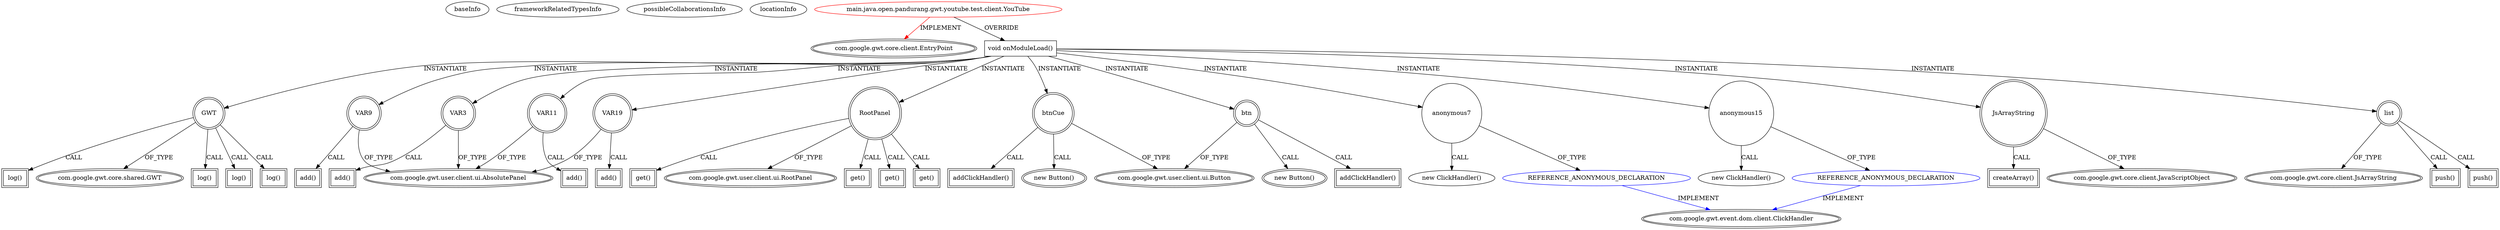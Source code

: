 digraph {
baseInfo[graphId=4273,category="extension_graph",isAnonymous=false,possibleRelation=true]
frameworkRelatedTypesInfo[0="com.google.gwt.core.client.EntryPoint"]
possibleCollaborationsInfo[0="4273~OVERRIDING_METHOD_DECLARATION-INSTANTIATION-~com.google.gwt.core.client.EntryPoint ~com.google.gwt.event.dom.client.ClickHandler ~false~true"]
locationInfo[projectName="pandurangpatil-gwt-youtube",filePath="/pandurangpatil-gwt-youtube/gwt-youtube-master/gwt-youtube-test/src/main/java/open/pandurang/gwt/youtube/test/client/YouTube.java",contextSignature="YouTube",graphId="4273"]
0[label="main.java.open.pandurang.gwt.youtube.test.client.YouTube",vertexType="ROOT_CLIENT_CLASS_DECLARATION",isFrameworkType=false,color=red]
1[label="com.google.gwt.core.client.EntryPoint",vertexType="FRAMEWORK_INTERFACE_TYPE",isFrameworkType=true,peripheries=2]
2[label="void onModuleLoad()",vertexType="OVERRIDING_METHOD_DECLARATION",isFrameworkType=false,shape=box]
3[label="GWT",vertexType="VARIABLE_EXPRESION",isFrameworkType=true,peripheries=2,shape=circle]
5[label="com.google.gwt.core.shared.GWT",vertexType="FRAMEWORK_CLASS_TYPE",isFrameworkType=true,peripheries=2]
4[label="log()",vertexType="INSIDE_CALL",isFrameworkType=true,peripheries=2,shape=box]
7[label="log()",vertexType="INSIDE_CALL",isFrameworkType=true,peripheries=2,shape=box]
9[label="log()",vertexType="INSIDE_CALL",isFrameworkType=true,peripheries=2,shape=box]
10[label="VAR3",vertexType="VARIABLE_EXPRESION",isFrameworkType=true,peripheries=2,shape=circle]
12[label="com.google.gwt.user.client.ui.AbsolutePanel",vertexType="FRAMEWORK_CLASS_TYPE",isFrameworkType=true,peripheries=2]
11[label="add()",vertexType="INSIDE_CALL",isFrameworkType=true,peripheries=2,shape=box]
13[label="RootPanel",vertexType="VARIABLE_EXPRESION",isFrameworkType=true,peripheries=2,shape=circle]
15[label="com.google.gwt.user.client.ui.RootPanel",vertexType="FRAMEWORK_CLASS_TYPE",isFrameworkType=true,peripheries=2]
14[label="get()",vertexType="INSIDE_CALL",isFrameworkType=true,peripheries=2,shape=box]
17[label="btn",vertexType="VARIABLE_EXPRESION",isFrameworkType=true,peripheries=2,shape=circle]
18[label="com.google.gwt.user.client.ui.Button",vertexType="FRAMEWORK_CLASS_TYPE",isFrameworkType=true,peripheries=2]
16[label="new Button()",vertexType="CONSTRUCTOR_CALL",isFrameworkType=true,peripheries=2]
20[label="addClickHandler()",vertexType="INSIDE_CALL",isFrameworkType=true,peripheries=2,shape=box]
22[label="anonymous7",vertexType="VARIABLE_EXPRESION",isFrameworkType=false,shape=circle]
23[label="REFERENCE_ANONYMOUS_DECLARATION",vertexType="REFERENCE_ANONYMOUS_DECLARATION",isFrameworkType=false,color=blue]
24[label="com.google.gwt.event.dom.client.ClickHandler",vertexType="FRAMEWORK_INTERFACE_TYPE",isFrameworkType=true,peripheries=2]
21[label="new ClickHandler()",vertexType="CONSTRUCTOR_CALL",isFrameworkType=false]
26[label="log()",vertexType="INSIDE_CALL",isFrameworkType=true,peripheries=2,shape=box]
27[label="VAR9",vertexType="VARIABLE_EXPRESION",isFrameworkType=true,peripheries=2,shape=circle]
28[label="add()",vertexType="INSIDE_CALL",isFrameworkType=true,peripheries=2,shape=box]
31[label="get()",vertexType="INSIDE_CALL",isFrameworkType=true,peripheries=2,shape=box]
32[label="VAR11",vertexType="VARIABLE_EXPRESION",isFrameworkType=true,peripheries=2,shape=circle]
33[label="add()",vertexType="INSIDE_CALL",isFrameworkType=true,peripheries=2,shape=box]
36[label="get()",vertexType="INSIDE_CALL",isFrameworkType=true,peripheries=2,shape=box]
38[label="btnCue",vertexType="VARIABLE_EXPRESION",isFrameworkType=true,peripheries=2,shape=circle]
37[label="new Button()",vertexType="CONSTRUCTOR_CALL",isFrameworkType=true,peripheries=2]
41[label="addClickHandler()",vertexType="INSIDE_CALL",isFrameworkType=true,peripheries=2,shape=box]
43[label="anonymous15",vertexType="VARIABLE_EXPRESION",isFrameworkType=false,shape=circle]
44[label="REFERENCE_ANONYMOUS_DECLARATION",vertexType="REFERENCE_ANONYMOUS_DECLARATION",isFrameworkType=false,color=blue]
42[label="new ClickHandler()",vertexType="CONSTRUCTOR_CALL",isFrameworkType=false]
46[label="JsArrayString",vertexType="VARIABLE_EXPRESION",isFrameworkType=true,peripheries=2,shape=circle]
48[label="com.google.gwt.core.client.JavaScriptObject",vertexType="FRAMEWORK_CLASS_TYPE",isFrameworkType=true,peripheries=2]
47[label="createArray()",vertexType="INSIDE_CALL",isFrameworkType=true,peripheries=2,shape=box]
49[label="list",vertexType="VARIABLE_EXPRESION",isFrameworkType=true,peripheries=2,shape=circle]
51[label="com.google.gwt.core.client.JsArrayString",vertexType="FRAMEWORK_CLASS_TYPE",isFrameworkType=true,peripheries=2]
50[label="push()",vertexType="INSIDE_CALL",isFrameworkType=true,peripheries=2,shape=box]
53[label="push()",vertexType="INSIDE_CALL",isFrameworkType=true,peripheries=2,shape=box]
54[label="VAR19",vertexType="VARIABLE_EXPRESION",isFrameworkType=true,peripheries=2,shape=circle]
55[label="add()",vertexType="INSIDE_CALL",isFrameworkType=true,peripheries=2,shape=box]
58[label="get()",vertexType="INSIDE_CALL",isFrameworkType=true,peripheries=2,shape=box]
0->1[label="IMPLEMENT",color=red]
0->2[label="OVERRIDE"]
2->3[label="INSTANTIATE"]
3->5[label="OF_TYPE"]
3->4[label="CALL"]
3->7[label="CALL"]
3->9[label="CALL"]
2->10[label="INSTANTIATE"]
10->12[label="OF_TYPE"]
10->11[label="CALL"]
2->13[label="INSTANTIATE"]
13->15[label="OF_TYPE"]
13->14[label="CALL"]
2->17[label="INSTANTIATE"]
17->18[label="OF_TYPE"]
17->16[label="CALL"]
17->20[label="CALL"]
2->22[label="INSTANTIATE"]
23->24[label="IMPLEMENT",color=blue]
22->23[label="OF_TYPE"]
22->21[label="CALL"]
3->26[label="CALL"]
2->27[label="INSTANTIATE"]
27->12[label="OF_TYPE"]
27->28[label="CALL"]
13->31[label="CALL"]
2->32[label="INSTANTIATE"]
32->12[label="OF_TYPE"]
32->33[label="CALL"]
13->36[label="CALL"]
2->38[label="INSTANTIATE"]
38->18[label="OF_TYPE"]
38->37[label="CALL"]
38->41[label="CALL"]
2->43[label="INSTANTIATE"]
44->24[label="IMPLEMENT",color=blue]
43->44[label="OF_TYPE"]
43->42[label="CALL"]
2->46[label="INSTANTIATE"]
46->48[label="OF_TYPE"]
46->47[label="CALL"]
2->49[label="INSTANTIATE"]
49->51[label="OF_TYPE"]
49->50[label="CALL"]
49->53[label="CALL"]
2->54[label="INSTANTIATE"]
54->12[label="OF_TYPE"]
54->55[label="CALL"]
13->58[label="CALL"]
}
